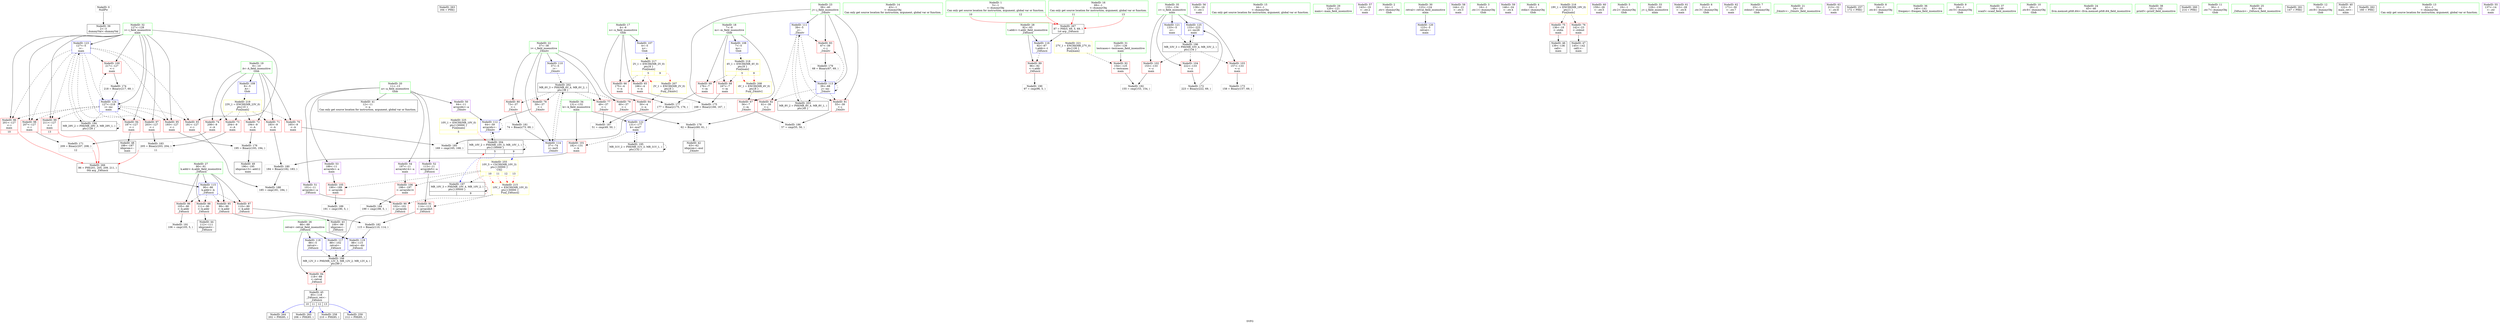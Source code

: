digraph "SVFG" {
	label="SVFG";

	Node0x556920d9a670 [shape=record,color=grey,label="{NodeID: 0\nNullPtr}"];
	Node0x556920d9a670 -> Node0x556920db3290[style=solid];
	Node0x556920dd9770 [shape=record,color=black,label="{NodeID: 263\n164 = PHI()\n}"];
	Node0x556920dbd110 [shape=record,color=grey,label="{NodeID: 180\n184 = Binary(182, 183, )\n}"];
	Node0x556920dbd110 -> Node0x556920dbdd10[style=solid];
	Node0x556920db3b10 [shape=record,color=red,label="{NodeID: 97\n203\<--127\n\<--i\nmain\n}"];
	Node0x556920db3b10 -> Node0x556920dbd590[style=solid];
	Node0x556920db1e10 [shape=record,color=green,label="{NodeID: 14\n43\<--1\n\<--dummyObj\nCan only get source location for instruction, argument, global var or function.}"];
	Node0x556920dc5960 [shape=record,color=black,label="{NodeID: 194\nMR_29V_2 = PHI(MR_29V_3, MR_29V_1, )\npts\{128 \}\n}"];
	Node0x556920dc5960 -> Node0x556920db9800[style=dashed];
	Node0x556920dc5960 -> Node0x556920dc5960[style=dashed];
	Node0x556920db4700 [shape=record,color=blue,label="{NodeID: 111\n39\<--5\nj\<--\n_Z4initv\n}"];
	Node0x556920db4700 -> Node0x556920db6530[style=dashed];
	Node0x556920db4700 -> Node0x556920db6600[style=dashed];
	Node0x556920db4700 -> Node0x556920db66d0[style=dashed];
	Node0x556920db4700 -> Node0x556920db48a0[style=dashed];
	Node0x556920db4700 -> Node0x556920dc8660[style=dashed];
	Node0x556920db28e0 [shape=record,color=green,label="{NodeID: 28\n92\<--93\nt.addr\<--t.addr_field_insensitive\n_Z4funcii\n}"];
	Node0x556920db28e0 -> Node0x556920db6bb0[style=solid];
	Node0x556920db28e0 -> Node0x556920db9250[style=solid];
	Node0x556920dca580 [shape=record,color=yellow,style=double,label="{NodeID: 208\n4V_1 = ENCHI(MR_4V_0)\npts\{8 \}\nFun[_Z4initv]}"];
	Node0x556920dca580 -> Node0x556920db59d0[style=dashed];
	Node0x556920db99a0 [shape=record,color=blue,label="{NodeID: 125\n133\<--223\nz\<--inc26\nmain\n}"];
	Node0x556920db99a0 -> Node0x556920dc6360[style=dashed];
	Node0x556920db3560 [shape=record,color=black,label="{NodeID: 42\n63\<--62\nidxprom\<--mul\n_Z4initv\n}"];
	Node0x556920db50e0 [shape=record,color=purple,label="{NodeID: 56\n138\<--16\n\<--.str.1\nmain\n}"];
	Node0x556920db5c40 [shape=record,color=red,label="{NodeID: 70\n165\<--9\n\<--A\nmain\n}"];
	Node0x556920db5c40 -> Node0x556920dbd890[style=solid];
	Node0x556920db67a0 [shape=record,color=red,label="{NodeID: 84\n118\<--88\n\<--retval\n_Z4funcii\n}"];
	Node0x556920db67a0 -> Node0x556920db37d0[style=solid];
	Node0x556920dabf00 [shape=record,color=green,label="{NodeID: 1\n5\<--1\n\<--dummyObj\nCan only get source location for instruction, argument, global var or function.|{<s0>10|<s1>12}}"];
	Node0x556920dabf00:s0 -> Node0x556920dd9f30[style=solid,color=red];
	Node0x556920dabf00:s1 -> Node0x556920dd9f30[style=solid,color=red];
	Node0x556920dd9840 [shape=record,color=black,label="{NodeID: 264\n202 = PHI(85, )\n}"];
	Node0x556920dbd290 [shape=record,color=grey,label="{NodeID: 181\n74 = Binary(73, 69, )\n}"];
	Node0x556920dbd290 -> Node0x556920db4970[style=solid];
	Node0x556920db3be0 [shape=record,color=red,label="{NodeID: 98\n207\<--127\n\<--i\nmain\n}"];
	Node0x556920db3be0 -> Node0x556920dbc390[style=solid];
	Node0x556920db1ea0 [shape=record,color=green,label="{NodeID: 15\n44\<--1\n\<--dummyObj\nCan only get source location for instruction, argument, global var or function.}"];
	Node0x556920dc5e60 [shape=record,color=black,label="{NodeID: 195\nMR_31V_2 = PHI(MR_31V_3, MR_31V_1, )\npts\{132 \}\n}"];
	Node0x556920dc5e60 -> Node0x556920db9730[style=dashed];
	Node0x556920dc5e60 -> Node0x556920dc5e60[style=dashed];
	Node0x556920db47d0 [shape=record,color=blue,label="{NodeID: 112\n64\<--59\narrayidx\<--\n_Z4initv\n}"];
	Node0x556920db47d0 -> Node0x556920db47d0[style=dashed];
	Node0x556920db47d0 -> Node0x556920dc8b60[style=dashed];
	Node0x556920db29b0 [shape=record,color=green,label="{NodeID: 29\n120\<--121\nmain\<--main_field_insensitive\n}"];
	Node0x556920db3630 [shape=record,color=black,label="{NodeID: 43\n100\<--99\nidxprom\<--\n_Z4funcii\n}"];
	Node0x556920db51b0 [shape=record,color=purple,label="{NodeID: 57\n143\<--19\n\<--.str.2\nmain\n}"];
	Node0x556920db5d10 [shape=record,color=red,label="{NodeID: 71\n183\<--9\n\<--A\nmain\n}"];
	Node0x556920db5d10 -> Node0x556920dbd110[style=solid];
	Node0x556920db6870 [shape=record,color=red,label="{NodeID: 85\n99\<--90\n\<--k.addr\n_Z4funcii\n}"];
	Node0x556920db6870 -> Node0x556920db3630[style=solid];
	Node0x556920d99530 [shape=record,color=green,label="{NodeID: 2\n14\<--1\n.str\<--dummyObj\nGlob }"];
	Node0x556920dd9a40 [shape=record,color=black,label="{NodeID: 265\n206 = PHI(85, )\n}"];
	Node0x556920dbd410 [shape=record,color=grey,label="{NodeID: 182\n115 = Binary(110, 114, )\n}"];
	Node0x556920dbd410 -> Node0x556920db94c0[style=solid];
	Node0x556920db3cb0 [shape=record,color=red,label="{NodeID: 99\n211\<--127\n\<--i\nmain\n|{<s0>13}}"];
	Node0x556920db3cb0:s0 -> Node0x556920dd9b80[style=solid,color=red];
	Node0x556920db1f30 [shape=record,color=green,label="{NodeID: 16\n69\<--1\n\<--dummyObj\nCan only get source location for instruction, argument, global var or function.|{<s0>11|<s1>13}}"];
	Node0x556920db1f30:s0 -> Node0x556920dd9f30[style=solid,color=red];
	Node0x556920db1f30:s1 -> Node0x556920dd9f30[style=solid,color=red];
	Node0x556920dc6360 [shape=record,color=black,label="{NodeID: 196\nMR_33V_3 = PHI(MR_33V_4, MR_33V_2, )\npts\{134 \}\n}"];
	Node0x556920dc6360 -> Node0x556920db3f20[style=dashed];
	Node0x556920dc6360 -> Node0x556920db3ff0[style=dashed];
	Node0x556920dc6360 -> Node0x556920db40c0[style=dashed];
	Node0x556920dc6360 -> Node0x556920db99a0[style=dashed];
	Node0x556920db48a0 [shape=record,color=blue,label="{NodeID: 113\n39\<--68\nj\<--inc\n_Z4initv\n}"];
	Node0x556920db48a0 -> Node0x556920db6530[style=dashed];
	Node0x556920db48a0 -> Node0x556920db6600[style=dashed];
	Node0x556920db48a0 -> Node0x556920db66d0[style=dashed];
	Node0x556920db48a0 -> Node0x556920db48a0[style=dashed];
	Node0x556920db48a0 -> Node0x556920dc8660[style=dashed];
	Node0x556920db2ab0 [shape=record,color=green,label="{NodeID: 30\n123\<--124\nretval\<--retval_field_insensitive\nmain\n}"];
	Node0x556920db2ab0 -> Node0x556920db9590[style=solid];
	Node0x556920db3700 [shape=record,color=black,label="{NodeID: 44\n112\<--111\nidxprom4\<--\n_Z4funcii\n}"];
	Node0x556920db5280 [shape=record,color=purple,label="{NodeID: 58\n144\<--21\n\<--.str.3\nmain\n}"];
	Node0x556920db5de0 [shape=record,color=red,label="{NodeID: 72\n194\<--9\n\<--A\nmain\n}"];
	Node0x556920db5de0 -> Node0x556920dbcb10[style=solid];
	Node0x556920db6940 [shape=record,color=red,label="{NodeID: 86\n105\<--90\n\<--k.addr\n_Z4funcii\n}"];
	Node0x556920db6940 -> Node0x556920dbe190[style=solid];
	Node0x556920dac1e0 [shape=record,color=green,label="{NodeID: 3\n16\<--1\n.str.1\<--dummyObj\nGlob }"];
	Node0x556920dd9b80 [shape=record,color=black,label="{NodeID: 266\n86 = PHI(201, 205, 209, 211, )\n0th arg _Z4funcii }"];
	Node0x556920dd9b80 -> Node0x556920db9180[style=solid];
	Node0x556920dbd590 [shape=record,color=grey,label="{NodeID: 183\n205 = Binary(203, 204, )\n|{<s0>11}}"];
	Node0x556920dbd590:s0 -> Node0x556920dd9b80[style=solid,color=red];
	Node0x556920db3d80 [shape=record,color=red,label="{NodeID: 100\n217\<--127\n\<--i\nmain\n}"];
	Node0x556920db3d80 -> Node0x556920dbc810[style=solid];
	Node0x556920db1fc0 [shape=record,color=green,label="{NodeID: 17\n4\<--6\nn\<--n_field_insensitive\nGlob }"];
	Node0x556920db1fc0 -> Node0x556920db5760[style=solid];
	Node0x556920db1fc0 -> Node0x556920db5830[style=solid];
	Node0x556920db1fc0 -> Node0x556920db5900[style=solid];
	Node0x556920db1fc0 -> Node0x556920db4330[style=solid];
	Node0x556920dc6860 [shape=record,color=black,label="{NodeID: 197\nMR_10V_3 = PHI(MR_10V_4, MR_10V_2, )\npts\{130000 \}\n|{|<s1>9}}"];
	Node0x556920dc6860 -> Node0x556920dc6860[style=dashed];
	Node0x556920dc6860:s1 -> Node0x556920dc8b60[style=dashed,color=red];
	Node0x556920db4970 [shape=record,color=blue,label="{NodeID: 114\n37\<--74\ni\<--inc5\n_Z4initv\n}"];
	Node0x556920db4970 -> Node0x556920dc8160[style=dashed];
	Node0x556920db2b80 [shape=record,color=green,label="{NodeID: 31\n125\<--126\ntestcases\<--testcases_field_insensitive\nmain\n}"];
	Node0x556920db2b80 -> Node0x556920db6e20[style=solid];
	Node0x556920db37d0 [shape=record,color=black,label="{NodeID: 45\n85\<--118\n_Z4funcii_ret\<--\n_Z4funcii\n|{<s0>10|<s1>11|<s2>12|<s3>13}}"];
	Node0x556920db37d0:s0 -> Node0x556920dd9840[style=solid,color=blue];
	Node0x556920db37d0:s1 -> Node0x556920dd9a40[style=solid,color=blue];
	Node0x556920db37d0:s2 -> Node0x556920dd9210[style=solid,color=blue];
	Node0x556920db37d0:s3 -> Node0x556920dd9400[style=solid,color=blue];
	Node0x556920dcbcd0 [shape=record,color=yellow,style=double,label="{NodeID: 225\n10V_1 = ENCHI(MR_10V_0)\npts\{130000 \}\nFun[main]|{<s0>5}}"];
	Node0x556920dcbcd0:s0 -> Node0x556920dc8b60[style=dashed,color=red];
	Node0x556920db5350 [shape=record,color=purple,label="{NodeID: 59\n146\<--24\n\<--.str.4\nmain\n}"];
	Node0x556920db5eb0 [shape=record,color=red,label="{NodeID: 73\n204\<--9\n\<--A\nmain\n}"];
	Node0x556920db5eb0 -> Node0x556920dbd590[style=solid];
	Node0x556920db6a10 [shape=record,color=red,label="{NodeID: 87\n110\<--90\n\<--k.addr\n_Z4funcii\n}"];
	Node0x556920db6a10 -> Node0x556920dbd410[style=solid];
	Node0x556920dac3b0 [shape=record,color=green,label="{NodeID: 4\n18\<--1\nstdin\<--dummyObj\nGlob }"];
	Node0x556920dd9f30 [shape=record,color=black,label="{NodeID: 267\n87 = PHI(5, 69, 5, 69, )\n1st arg _Z4funcii }"];
	Node0x556920dd9f30 -> Node0x556920db9250[style=solid];
	Node0x556920dbd710 [shape=record,color=grey,label="{NodeID: 184\n199 = cmp(198, 5, )\n}"];
	Node0x556920db3e50 [shape=record,color=red,label="{NodeID: 101\n182\<--131\n\<--k\nmain\n}"];
	Node0x556920db3e50 -> Node0x556920dbd110[style=solid];
	Node0x556920db2050 [shape=record,color=green,label="{NodeID: 18\n7\<--8\nm\<--m_field_insensitive\nGlob }"];
	Node0x556920db2050 -> Node0x556920db59d0[style=solid];
	Node0x556920db2050 -> Node0x556920db5aa0[style=solid];
	Node0x556920db2050 -> Node0x556920db5b70[style=solid];
	Node0x556920db2050 -> Node0x556920db4430[style=solid];
	Node0x556920dc6d60 [shape=record,color=black,label="{NodeID: 198\nMR_12V_3 = PHI(MR_12V_5, MR_12V_2, MR_12V_4, )\npts\{89 \}\n}"];
	Node0x556920dc6d60 -> Node0x556920db67a0[style=dashed];
	Node0x556920db9180 [shape=record,color=blue,label="{NodeID: 115\n90\<--86\nk.addr\<--k\n_Z4funcii\n}"];
	Node0x556920db9180 -> Node0x556920db6870[style=dashed];
	Node0x556920db9180 -> Node0x556920db6940[style=dashed];
	Node0x556920db9180 -> Node0x556920db6a10[style=dashed];
	Node0x556920db9180 -> Node0x556920db6ae0[style=dashed];
	Node0x556920db2c50 [shape=record,color=green,label="{NodeID: 32\n127\<--128\ni\<--i_field_insensitive\nmain\n}"];
	Node0x556920db2c50 -> Node0x556920db6ef0[style=solid];
	Node0x556920db2c50 -> Node0x556920db6fc0[style=solid];
	Node0x556920db2c50 -> Node0x556920db7090[style=solid];
	Node0x556920db2c50 -> Node0x556920db3a40[style=solid];
	Node0x556920db2c50 -> Node0x556920db3b10[style=solid];
	Node0x556920db2c50 -> Node0x556920db3be0[style=solid];
	Node0x556920db2c50 -> Node0x556920db3cb0[style=solid];
	Node0x556920db2c50 -> Node0x556920db3d80[style=solid];
	Node0x556920db2c50 -> Node0x556920db9800[style=solid];
	Node0x556920db2c50 -> Node0x556920db98d0[style=solid];
	Node0x556920db38a0 [shape=record,color=black,label="{NodeID: 46\n139\<--136\ncall\<--\nmain\n}"];
	Node0x556920db5420 [shape=record,color=purple,label="{NodeID: 60\n159\<--26\n\<--.str.5\nmain\n}"];
	Node0x556920db5f80 [shape=record,color=red,label="{NodeID: 74\n208\<--9\n\<--A\nmain\n}"];
	Node0x556920db5f80 -> Node0x556920dbc390[style=solid];
	Node0x556920dbc390 [shape=record,color=grey,label="{NodeID: 171\n209 = Binary(207, 208, )\n|{<s0>12}}"];
	Node0x556920dbc390:s0 -> Node0x556920dd9b80[style=solid,color=red];
	Node0x556920db6ae0 [shape=record,color=red,label="{NodeID: 88\n111\<--90\n\<--k.addr\n_Z4funcii\n}"];
	Node0x556920db6ae0 -> Node0x556920db3700[style=solid];
	Node0x556920d99700 [shape=record,color=green,label="{NodeID: 5\n19\<--1\n.str.2\<--dummyObj\nGlob }"];
	Node0x556920dbd890 [shape=record,color=grey,label="{NodeID: 185\n169 = cmp(165, 168, )\n}"];
	Node0x556920db3f20 [shape=record,color=red,label="{NodeID: 102\n153\<--133\n\<--z\nmain\n}"];
	Node0x556920db3f20 -> Node0x556920db7220[style=solid];
	Node0x556920db20e0 [shape=record,color=green,label="{NodeID: 19\n9\<--10\nA\<--A_field_insensitive\nGlob }"];
	Node0x556920db20e0 -> Node0x556920db5c40[style=solid];
	Node0x556920db20e0 -> Node0x556920db5d10[style=solid];
	Node0x556920db20e0 -> Node0x556920db5de0[style=solid];
	Node0x556920db20e0 -> Node0x556920db5eb0[style=solid];
	Node0x556920db20e0 -> Node0x556920db5f80[style=solid];
	Node0x556920db20e0 -> Node0x556920db4530[style=solid];
	Node0x556920db9250 [shape=record,color=blue,label="{NodeID: 116\n92\<--87\nt.addr\<--t\n_Z4funcii\n}"];
	Node0x556920db9250 -> Node0x556920db6bb0[style=dashed];
	Node0x556920db2d20 [shape=record,color=green,label="{NodeID: 33\n129\<--130\nj\<--j_field_insensitive\nmain\n}"];
	Node0x556920db3970 [shape=record,color=black,label="{NodeID: 47\n145\<--142\ncall1\<--\nmain\n}"];
	Node0x556920db54f0 [shape=record,color=purple,label="{NodeID: 61\n163\<--28\n\<--.str.6\nmain\n}"];
	Node0x556920db6050 [shape=record,color=red,label="{NodeID: 75\n136\<--18\n\<--stdin\nmain\n}"];
	Node0x556920db6050 -> Node0x556920db38a0[style=solid];
	Node0x556920dce4b0 [shape=record,color=yellow,style=double,label="{NodeID: 255\n10V_5 = CSCHI(MR_10V_3)\npts\{130000 \}\nCS[]|{|<s3>10|<s4>11|<s5>12|<s6>13}}"];
	Node0x556920dce4b0 -> Node0x556920db4190[style=dashed];
	Node0x556920dce4b0 -> Node0x556920db4260[style=dashed];
	Node0x556920dce4b0 -> Node0x556920dc6860[style=dashed];
	Node0x556920dce4b0:s3 -> Node0x556920dcabd0[style=dashed,color=red];
	Node0x556920dce4b0:s4 -> Node0x556920dcabd0[style=dashed,color=red];
	Node0x556920dce4b0:s5 -> Node0x556920dcabd0[style=dashed,color=red];
	Node0x556920dce4b0:s6 -> Node0x556920dcabd0[style=dashed,color=red];
	Node0x556920dbc510 [shape=record,color=grey,label="{NodeID: 172\n223 = Binary(222, 69, )\n}"];
	Node0x556920dbc510 -> Node0x556920db99a0[style=solid];
	Node0x556920db6bb0 [shape=record,color=red,label="{NodeID: 89\n96\<--92\n\<--t.addr\n_Z4funcii\n}"];
	Node0x556920db6bb0 -> Node0x556920dbe010[style=solid];
	Node0x556920dabd60 [shape=record,color=green,label="{NodeID: 6\n21\<--1\n.str.3\<--dummyObj\nGlob }"];
	Node0x556920dbda10 [shape=record,color=grey,label="{NodeID: 186\n57 = cmp(55, 56, )\n}"];
	Node0x556920db3ff0 [shape=record,color=red,label="{NodeID: 103\n157\<--133\n\<--z\nmain\n}"];
	Node0x556920db3ff0 -> Node0x556920dbc690[style=solid];
	Node0x556920db21a0 [shape=record,color=green,label="{NodeID: 20\n11\<--13\na\<--a_field_insensitive\nGlob }"];
	Node0x556920db21a0 -> Node0x556920db3460[style=solid];
	Node0x556920db21a0 -> Node0x556920db4c00[style=solid];
	Node0x556920db21a0 -> Node0x556920db4cd0[style=solid];
	Node0x556920db21a0 -> Node0x556920db4da0[style=solid];
	Node0x556920db21a0 -> Node0x556920db4e70[style=solid];
	Node0x556920db21a0 -> Node0x556920db4f40[style=solid];
	Node0x556920db9320 [shape=record,color=blue,label="{NodeID: 117\n88\<--102\nretval\<--\n_Z4funcii\n}"];
	Node0x556920db9320 -> Node0x556920dc6d60[style=dashed];
	Node0x556920db2df0 [shape=record,color=green,label="{NodeID: 34\n131\<--132\nk\<--k_field_insensitive\nmain\n}"];
	Node0x556920db2df0 -> Node0x556920db3e50[style=solid];
	Node0x556920db2df0 -> Node0x556920db9730[style=solid];
	Node0x556920db4a60 [shape=record,color=black,label="{NodeID: 48\n188\<--187\nidxprom\<--\nmain\n}"];
	Node0x556920db55c0 [shape=record,color=purple,label="{NodeID: 62\n171\<--30\n\<--.str.7\nmain\n}"];
	Node0x556920db6120 [shape=record,color=red,label="{NodeID: 76\n142\<--23\n\<--stdout\nmain\n}"];
	Node0x556920db6120 -> Node0x556920db3970[style=solid];
	Node0x556920dbc690 [shape=record,color=grey,label="{NodeID: 173\n158 = Binary(157, 69, )\n}"];
	Node0x556920db6c80 [shape=record,color=red,label="{NodeID: 90\n102\<--101\n\<--arrayidx\n_Z4funcii\n}"];
	Node0x556920db6c80 -> Node0x556920db9320[style=solid];
	Node0x556920dabdf0 [shape=record,color=green,label="{NodeID: 7\n23\<--1\nstdout\<--dummyObj\nGlob }"];
	Node0x556920dbdb90 [shape=record,color=grey,label="{NodeID: 187\n51 = cmp(49, 50, )\n}"];
	Node0x556920db40c0 [shape=record,color=red,label="{NodeID: 104\n222\<--133\n\<--z\nmain\n}"];
	Node0x556920db40c0 -> Node0x556920dbc510[style=solid];
	Node0x556920db22a0 [shape=record,color=green,label="{NodeID: 21\n34\<--35\n_Z4initv\<--_Z4initv_field_insensitive\n}"];
	Node0x556920db93f0 [shape=record,color=blue,label="{NodeID: 118\n88\<--5\nretval\<--\n_Z4funcii\n}"];
	Node0x556920db93f0 -> Node0x556920dc6d60[style=dashed];
	Node0x556920db2ec0 [shape=record,color=green,label="{NodeID: 35\n133\<--134\nz\<--z_field_insensitive\nmain\n}"];
	Node0x556920db2ec0 -> Node0x556920db3f20[style=solid];
	Node0x556920db2ec0 -> Node0x556920db3ff0[style=solid];
	Node0x556920db2ec0 -> Node0x556920db40c0[style=solid];
	Node0x556920db2ec0 -> Node0x556920db9660[style=solid];
	Node0x556920db2ec0 -> Node0x556920db99a0[style=solid];
	Node0x556920dcabd0 [shape=record,color=yellow,style=double,label="{NodeID: 215\n10V_1 = ENCHI(MR_10V_0)\npts\{130000 \}\nFun[_Z4funcii]}"];
	Node0x556920dcabd0 -> Node0x556920db6c80[style=dashed];
	Node0x556920dcabd0 -> Node0x556920db6d50[style=dashed];
	Node0x556920db4b30 [shape=record,color=black,label="{NodeID: 49\n196\<--195\nidxprom13\<--add12\nmain\n}"];
	Node0x556920db5690 [shape=record,color=purple,label="{NodeID: 63\n213\<--32\n\<--.str.8\nmain\n}"];
	Node0x556920db61f0 [shape=record,color=red,label="{NodeID: 77\n49\<--37\n\<--i\n_Z4initv\n}"];
	Node0x556920db61f0 -> Node0x556920dbdb90[style=solid];
	Node0x556920dd9110 [shape=record,color=black,label="{NodeID: 257\n172 = PHI()\n}"];
	Node0x556920dbc810 [shape=record,color=grey,label="{NodeID: 174\n218 = Binary(217, 69, )\n}"];
	Node0x556920dbc810 -> Node0x556920db98d0[style=solid];
	Node0x556920db6d50 [shape=record,color=red,label="{NodeID: 91\n114\<--113\n\<--arrayidx5\n_Z4funcii\n}"];
	Node0x556920db6d50 -> Node0x556920dbd410[style=solid];
	Node0x556920db1050 [shape=record,color=green,label="{NodeID: 8\n24\<--1\n.str.4\<--dummyObj\nGlob }"];
	Node0x556920dbdd10 [shape=record,color=grey,label="{NodeID: 188\n185 = cmp(181, 184, )\n}"];
	Node0x556920db4190 [shape=record,color=red,label="{NodeID: 105\n190\<--189\n\<--arrayidx\nmain\n}"];
	Node0x556920db4190 -> Node0x556920dbde90[style=solid];
	Node0x556920db23a0 [shape=record,color=green,label="{NodeID: 22\n37\<--38\ni\<--i_field_insensitive\n_Z4initv\n}"];
	Node0x556920db23a0 -> Node0x556920db61f0[style=solid];
	Node0x556920db23a0 -> Node0x556920db62c0[style=solid];
	Node0x556920db23a0 -> Node0x556920db6390[style=solid];
	Node0x556920db23a0 -> Node0x556920db6460[style=solid];
	Node0x556920db23a0 -> Node0x556920db4630[style=solid];
	Node0x556920db23a0 -> Node0x556920db4970[style=solid];
	Node0x556920dc8160 [shape=record,color=black,label="{NodeID: 202\nMR_6V_3 = PHI(MR_6V_4, MR_6V_2, )\npts\{38 \}\n}"];
	Node0x556920dc8160 -> Node0x556920db61f0[style=dashed];
	Node0x556920dc8160 -> Node0x556920db62c0[style=dashed];
	Node0x556920dc8160 -> Node0x556920db6390[style=dashed];
	Node0x556920dc8160 -> Node0x556920db6460[style=dashed];
	Node0x556920dc8160 -> Node0x556920db4970[style=dashed];
	Node0x556920db94c0 [shape=record,color=blue,label="{NodeID: 119\n88\<--115\nretval\<--div\n_Z4funcii\n}"];
	Node0x556920db94c0 -> Node0x556920dc6d60[style=dashed];
	Node0x556920db2f90 [shape=record,color=green,label="{NodeID: 36\n140\<--141\nfreopen\<--freopen_field_insensitive\n}"];
	Node0x556920dcacb0 [shape=record,color=yellow,style=double,label="{NodeID: 216\n19V_1 = ENCHI(MR_19V_0)\npts\{1 \}\nFun[main]}"];
	Node0x556920dcacb0 -> Node0x556920db6050[style=dashed];
	Node0x556920dcacb0 -> Node0x556920db6120[style=dashed];
	Node0x556920db4c00 [shape=record,color=purple,label="{NodeID: 50\n64\<--11\narrayidx\<--a\n_Z4initv\n}"];
	Node0x556920db4c00 -> Node0x556920db47d0[style=solid];
	Node0x556920db5760 [shape=record,color=red,label="{NodeID: 64\n50\<--4\n\<--n\n_Z4initv\n}"];
	Node0x556920db5760 -> Node0x556920dbdb90[style=solid];
	Node0x556920db62c0 [shape=record,color=red,label="{NodeID: 78\n59\<--37\n\<--i\n_Z4initv\n}"];
	Node0x556920db62c0 -> Node0x556920db47d0[style=solid];
	Node0x556920dd9210 [shape=record,color=black,label="{NodeID: 258\n210 = PHI(85, )\n}"];
	Node0x556920dbc990 [shape=record,color=grey,label="{NodeID: 175\n168 = Binary(166, 167, )\n}"];
	Node0x556920dbc990 -> Node0x556920dbd890[style=solid];
	Node0x556920db6e20 [shape=record,color=red,label="{NodeID: 92\n154\<--125\n\<--testcases\nmain\n}"];
	Node0x556920db6e20 -> Node0x556920db7220[style=solid];
	Node0x556920db10e0 [shape=record,color=green,label="{NodeID: 9\n26\<--1\n.str.5\<--dummyObj\nGlob }"];
	Node0x556920dbde90 [shape=record,color=grey,label="{NodeID: 189\n191 = cmp(190, 5, )\n}"];
	Node0x556920db4260 [shape=record,color=red,label="{NodeID: 106\n198\<--197\n\<--arrayidx14\nmain\n}"];
	Node0x556920db4260 -> Node0x556920dbd710[style=solid];
	Node0x556920db2470 [shape=record,color=green,label="{NodeID: 23\n39\<--40\nj\<--j_field_insensitive\n_Z4initv\n}"];
	Node0x556920db2470 -> Node0x556920db6530[style=solid];
	Node0x556920db2470 -> Node0x556920db6600[style=solid];
	Node0x556920db2470 -> Node0x556920db66d0[style=solid];
	Node0x556920db2470 -> Node0x556920db4700[style=solid];
	Node0x556920db2470 -> Node0x556920db48a0[style=solid];
	Node0x556920dc8660 [shape=record,color=black,label="{NodeID: 203\nMR_8V_2 = PHI(MR_8V_4, MR_8V_1, )\npts\{40 \}\n}"];
	Node0x556920dc8660 -> Node0x556920db4700[style=dashed];
	Node0x556920db9590 [shape=record,color=blue,label="{NodeID: 120\n123\<--5\nretval\<--\nmain\n}"];
	Node0x556920db3090 [shape=record,color=green,label="{NodeID: 37\n148\<--149\nscanf\<--scanf_field_insensitive\n}"];
	Node0x556920dcadc0 [shape=record,color=yellow,style=double,label="{NodeID: 217\n2V_1 = ENCHI(MR_2V_0)\npts\{6 \}\nFun[main]|{|<s2>5|<s3>9}}"];
	Node0x556920dcadc0 -> Node0x556920db5830[style=dashed];
	Node0x556920dcadc0 -> Node0x556920db5900[style=dashed];
	Node0x556920dcadc0:s2 -> Node0x556920dc9a60[style=dashed,color=red];
	Node0x556920dcadc0:s3 -> Node0x556920dc9a60[style=dashed,color=red];
	Node0x556920db4cd0 [shape=record,color=purple,label="{NodeID: 51\n101\<--11\narrayidx\<--a\n_Z4funcii\n}"];
	Node0x556920db4cd0 -> Node0x556920db6c80[style=solid];
	Node0x556920db5830 [shape=record,color=red,label="{NodeID: 65\n166\<--4\n\<--n\nmain\n}"];
	Node0x556920db5830 -> Node0x556920dbc990[style=solid];
	Node0x556920db6390 [shape=record,color=red,label="{NodeID: 79\n60\<--37\n\<--i\n_Z4initv\n}"];
	Node0x556920db6390 -> Node0x556920dbce10[style=solid];
	Node0x556920dd9400 [shape=record,color=black,label="{NodeID: 259\n212 = PHI(85, )\n}"];
	Node0x556920dbcb10 [shape=record,color=grey,label="{NodeID: 176\n195 = Binary(193, 194, )\n}"];
	Node0x556920dbcb10 -> Node0x556920db4b30[style=solid];
	Node0x556920db6ef0 [shape=record,color=red,label="{NodeID: 93\n181\<--127\n\<--i\nmain\n}"];
	Node0x556920db6ef0 -> Node0x556920dbdd10[style=solid];
	Node0x556920db1390 [shape=record,color=green,label="{NodeID: 10\n28\<--1\n.str.6\<--dummyObj\nGlob }"];
	Node0x556920dbe010 [shape=record,color=grey,label="{NodeID: 190\n97 = cmp(96, 5, )\n}"];
	Node0x556920db4330 [shape=record,color=blue,label="{NodeID: 107\n4\<--5\nn\<--\nGlob }"];
	Node0x556920db4330 -> Node0x556920dcadc0[style=dashed];
	Node0x556920db2540 [shape=record,color=green,label="{NodeID: 24\n45\<--46\nllvm.memset.p0i8.i64\<--llvm.memset.p0i8.i64_field_insensitive\n}"];
	Node0x556920dc8b60 [shape=record,color=black,label="{NodeID: 204\nMR_10V_2 = PHI(MR_10V_3, MR_10V_1, )\npts\{130000 \}\n|{|<s2>5|<s3>9}}"];
	Node0x556920dc8b60 -> Node0x556920db47d0[style=dashed];
	Node0x556920dc8b60 -> Node0x556920dc8b60[style=dashed];
	Node0x556920dc8b60:s2 -> Node0x556920dc6860[style=dashed,color=blue];
	Node0x556920dc8b60:s3 -> Node0x556920dce4b0[style=dashed,color=blue];
	Node0x556920db9660 [shape=record,color=blue,label="{NodeID: 121\n133\<--5\nz\<--\nmain\n}"];
	Node0x556920db9660 -> Node0x556920dc6360[style=dashed];
	Node0x556920db3190 [shape=record,color=green,label="{NodeID: 38\n161\<--162\nprintf\<--printf_field_insensitive\n}"];
	Node0x556920dcaea0 [shape=record,color=yellow,style=double,label="{NodeID: 218\n4V_1 = ENCHI(MR_4V_0)\npts\{8 \}\nFun[main]|{|<s2>5|<s3>9}}"];
	Node0x556920dcaea0 -> Node0x556920db5aa0[style=dashed];
	Node0x556920dcaea0 -> Node0x556920db5b70[style=dashed];
	Node0x556920dcaea0:s2 -> Node0x556920dca580[style=dashed,color=red];
	Node0x556920dcaea0:s3 -> Node0x556920dca580[style=dashed,color=red];
	Node0x556920db4da0 [shape=record,color=purple,label="{NodeID: 52\n113\<--11\narrayidx5\<--a\n_Z4funcii\n}"];
	Node0x556920db4da0 -> Node0x556920db6d50[style=solid];
	Node0x556920db5900 [shape=record,color=red,label="{NodeID: 66\n175\<--4\n\<--n\nmain\n}"];
	Node0x556920db5900 -> Node0x556920dbcc90[style=solid];
	Node0x556920db6460 [shape=record,color=red,label="{NodeID: 80\n73\<--37\n\<--i\n_Z4initv\n}"];
	Node0x556920db6460 -> Node0x556920dbd290[style=solid];
	Node0x556920dd9500 [shape=record,color=black,label="{NodeID: 260\n214 = PHI()\n}"];
	Node0x556920dbcc90 [shape=record,color=grey,label="{NodeID: 177\n177 = Binary(175, 176, )\n}"];
	Node0x556920dbcc90 -> Node0x556920db9730[style=solid];
	Node0x556920db6fc0 [shape=record,color=red,label="{NodeID: 94\n187\<--127\n\<--i\nmain\n}"];
	Node0x556920db6fc0 -> Node0x556920db4a60[style=solid];
	Node0x556920db1420 [shape=record,color=green,label="{NodeID: 11\n30\<--1\n.str.7\<--dummyObj\nGlob }"];
	Node0x556920dbe190 [shape=record,color=grey,label="{NodeID: 191\n106 = cmp(105, 5, )\n}"];
	Node0x556920db4430 [shape=record,color=blue,label="{NodeID: 108\n7\<--5\nm\<--\nGlob }"];
	Node0x556920db4430 -> Node0x556920dcaea0[style=dashed];
	Node0x556920db2640 [shape=record,color=green,label="{NodeID: 25\n83\<--84\n_Z4funcii\<--_Z4funcii_field_insensitive\n}"];
	Node0x556920db9730 [shape=record,color=blue,label="{NodeID: 122\n131\<--177\nk\<--mul7\nmain\n}"];
	Node0x556920db9730 -> Node0x556920db3e50[style=dashed];
	Node0x556920db9730 -> Node0x556920dc5e60[style=dashed];
	Node0x556920db3290 [shape=record,color=black,label="{NodeID: 39\n2\<--3\ndummyVal\<--dummyVal\n}"];
	Node0x556920dcaf80 [shape=record,color=yellow,style=double,label="{NodeID: 219\n23V_1 = ENCHI(MR_23V_0)\npts\{10 \}\nFun[main]}"];
	Node0x556920dcaf80 -> Node0x556920db5c40[style=dashed];
	Node0x556920dcaf80 -> Node0x556920db5d10[style=dashed];
	Node0x556920dcaf80 -> Node0x556920db5de0[style=dashed];
	Node0x556920dcaf80 -> Node0x556920db5eb0[style=dashed];
	Node0x556920dcaf80 -> Node0x556920db5f80[style=dashed];
	Node0x556920db4e70 [shape=record,color=purple,label="{NodeID: 53\n189\<--11\narrayidx\<--a\nmain\n}"];
	Node0x556920db4e70 -> Node0x556920db4190[style=solid];
	Node0x556920db59d0 [shape=record,color=red,label="{NodeID: 67\n56\<--7\n\<--m\n_Z4initv\n}"];
	Node0x556920db59d0 -> Node0x556920dbda10[style=solid];
	Node0x556920db6530 [shape=record,color=red,label="{NodeID: 81\n55\<--39\n\<--j\n_Z4initv\n}"];
	Node0x556920db6530 -> Node0x556920dbda10[style=solid];
	Node0x556920dd95d0 [shape=record,color=black,label="{NodeID: 261\n147 = PHI()\n}"];
	Node0x556920dbce10 [shape=record,color=grey,label="{NodeID: 178\n62 = Binary(60, 61, )\n}"];
	Node0x556920dbce10 -> Node0x556920db3560[style=solid];
	Node0x556920db7090 [shape=record,color=red,label="{NodeID: 95\n193\<--127\n\<--i\nmain\n}"];
	Node0x556920db7090 -> Node0x556920dbcb10[style=solid];
	Node0x556920db14b0 [shape=record,color=green,label="{NodeID: 12\n32\<--1\n.str.8\<--dummyObj\nGlob }"];
	Node0x556920db7220 [shape=record,color=grey,label="{NodeID: 192\n155 = cmp(153, 154, )\n}"];
	Node0x556920db4530 [shape=record,color=blue,label="{NodeID: 109\n9\<--5\nA\<--\nGlob }"];
	Node0x556920db4530 -> Node0x556920dcaf80[style=dashed];
	Node0x556920db2740 [shape=record,color=green,label="{NodeID: 26\n88\<--89\nretval\<--retval_field_insensitive\n_Z4funcii\n}"];
	Node0x556920db2740 -> Node0x556920db67a0[style=solid];
	Node0x556920db2740 -> Node0x556920db9320[style=solid];
	Node0x556920db2740 -> Node0x556920db93f0[style=solid];
	Node0x556920db2740 -> Node0x556920db94c0[style=solid];
	Node0x556920db9800 [shape=record,color=blue,label="{NodeID: 123\n127\<--5\ni\<--\nmain\n}"];
	Node0x556920db9800 -> Node0x556920db6ef0[style=dashed];
	Node0x556920db9800 -> Node0x556920db6fc0[style=dashed];
	Node0x556920db9800 -> Node0x556920db7090[style=dashed];
	Node0x556920db9800 -> Node0x556920db3a40[style=dashed];
	Node0x556920db9800 -> Node0x556920db3b10[style=dashed];
	Node0x556920db9800 -> Node0x556920db3be0[style=dashed];
	Node0x556920db9800 -> Node0x556920db3cb0[style=dashed];
	Node0x556920db9800 -> Node0x556920db3d80[style=dashed];
	Node0x556920db9800 -> Node0x556920db98d0[style=dashed];
	Node0x556920db9800 -> Node0x556920dc5960[style=dashed];
	Node0x556920db3390 [shape=record,color=black,label="{NodeID: 40\n122\<--5\nmain_ret\<--\nmain\n}"];
	Node0x556920db4f40 [shape=record,color=purple,label="{NodeID: 54\n197\<--11\narrayidx14\<--a\nmain\n}"];
	Node0x556920db4f40 -> Node0x556920db4260[style=solid];
	Node0x556920db5aa0 [shape=record,color=red,label="{NodeID: 68\n167\<--7\n\<--m\nmain\n}"];
	Node0x556920db5aa0 -> Node0x556920dbc990[style=solid];
	Node0x556920db6600 [shape=record,color=red,label="{NodeID: 82\n61\<--39\n\<--j\n_Z4initv\n}"];
	Node0x556920db6600 -> Node0x556920dbce10[style=solid];
	Node0x556920dd96a0 [shape=record,color=black,label="{NodeID: 262\n160 = PHI()\n}"];
	Node0x556920dbcf90 [shape=record,color=grey,label="{NodeID: 179\n68 = Binary(67, 69, )\n}"];
	Node0x556920dbcf90 -> Node0x556920db48a0[style=solid];
	Node0x556920db3a40 [shape=record,color=red,label="{NodeID: 96\n201\<--127\n\<--i\nmain\n|{<s0>10}}"];
	Node0x556920db3a40:s0 -> Node0x556920dd9b80[style=solid,color=red];
	Node0x556920db1d80 [shape=record,color=green,label="{NodeID: 13\n42\<--1\n\<--dummyObj\nCan only get source location for instruction, argument, global var or function.}"];
	Node0x556920db4630 [shape=record,color=blue,label="{NodeID: 110\n37\<--5\ni\<--\n_Z4initv\n}"];
	Node0x556920db4630 -> Node0x556920dc8160[style=dashed];
	Node0x556920db2810 [shape=record,color=green,label="{NodeID: 27\n90\<--91\nk.addr\<--k.addr_field_insensitive\n_Z4funcii\n}"];
	Node0x556920db2810 -> Node0x556920db6870[style=solid];
	Node0x556920db2810 -> Node0x556920db6940[style=solid];
	Node0x556920db2810 -> Node0x556920db6a10[style=solid];
	Node0x556920db2810 -> Node0x556920db6ae0[style=solid];
	Node0x556920db2810 -> Node0x556920db9180[style=solid];
	Node0x556920dc9a60 [shape=record,color=yellow,style=double,label="{NodeID: 207\n2V_1 = ENCHI(MR_2V_0)\npts\{6 \}\nFun[_Z4initv]}"];
	Node0x556920dc9a60 -> Node0x556920db5760[style=dashed];
	Node0x556920db98d0 [shape=record,color=blue,label="{NodeID: 124\n127\<--218\ni\<--inc\nmain\n}"];
	Node0x556920db98d0 -> Node0x556920db6ef0[style=dashed];
	Node0x556920db98d0 -> Node0x556920db6fc0[style=dashed];
	Node0x556920db98d0 -> Node0x556920db7090[style=dashed];
	Node0x556920db98d0 -> Node0x556920db3a40[style=dashed];
	Node0x556920db98d0 -> Node0x556920db3b10[style=dashed];
	Node0x556920db98d0 -> Node0x556920db3be0[style=dashed];
	Node0x556920db98d0 -> Node0x556920db3cb0[style=dashed];
	Node0x556920db98d0 -> Node0x556920db3d80[style=dashed];
	Node0x556920db98d0 -> Node0x556920db98d0[style=dashed];
	Node0x556920db98d0 -> Node0x556920dc5960[style=dashed];
	Node0x556920db3460 [shape=record,color=black,label="{NodeID: 41\n12\<--11\n\<--a\nCan only get source location for instruction, argument, global var or function.}"];
	Node0x556920dcb140 [shape=record,color=yellow,style=double,label="{NodeID: 221\n27V_1 = ENCHI(MR_27V_0)\npts\{126 \}\nFun[main]}"];
	Node0x556920dcb140 -> Node0x556920db6e20[style=dashed];
	Node0x556920db5010 [shape=record,color=purple,label="{NodeID: 55\n137\<--14\n\<--.str\nmain\n}"];
	Node0x556920db5b70 [shape=record,color=red,label="{NodeID: 69\n176\<--7\n\<--m\nmain\n}"];
	Node0x556920db5b70 -> Node0x556920dbcc90[style=solid];
	Node0x556920db66d0 [shape=record,color=red,label="{NodeID: 83\n67\<--39\n\<--j\n_Z4initv\n}"];
	Node0x556920db66d0 -> Node0x556920dbcf90[style=solid];
}

